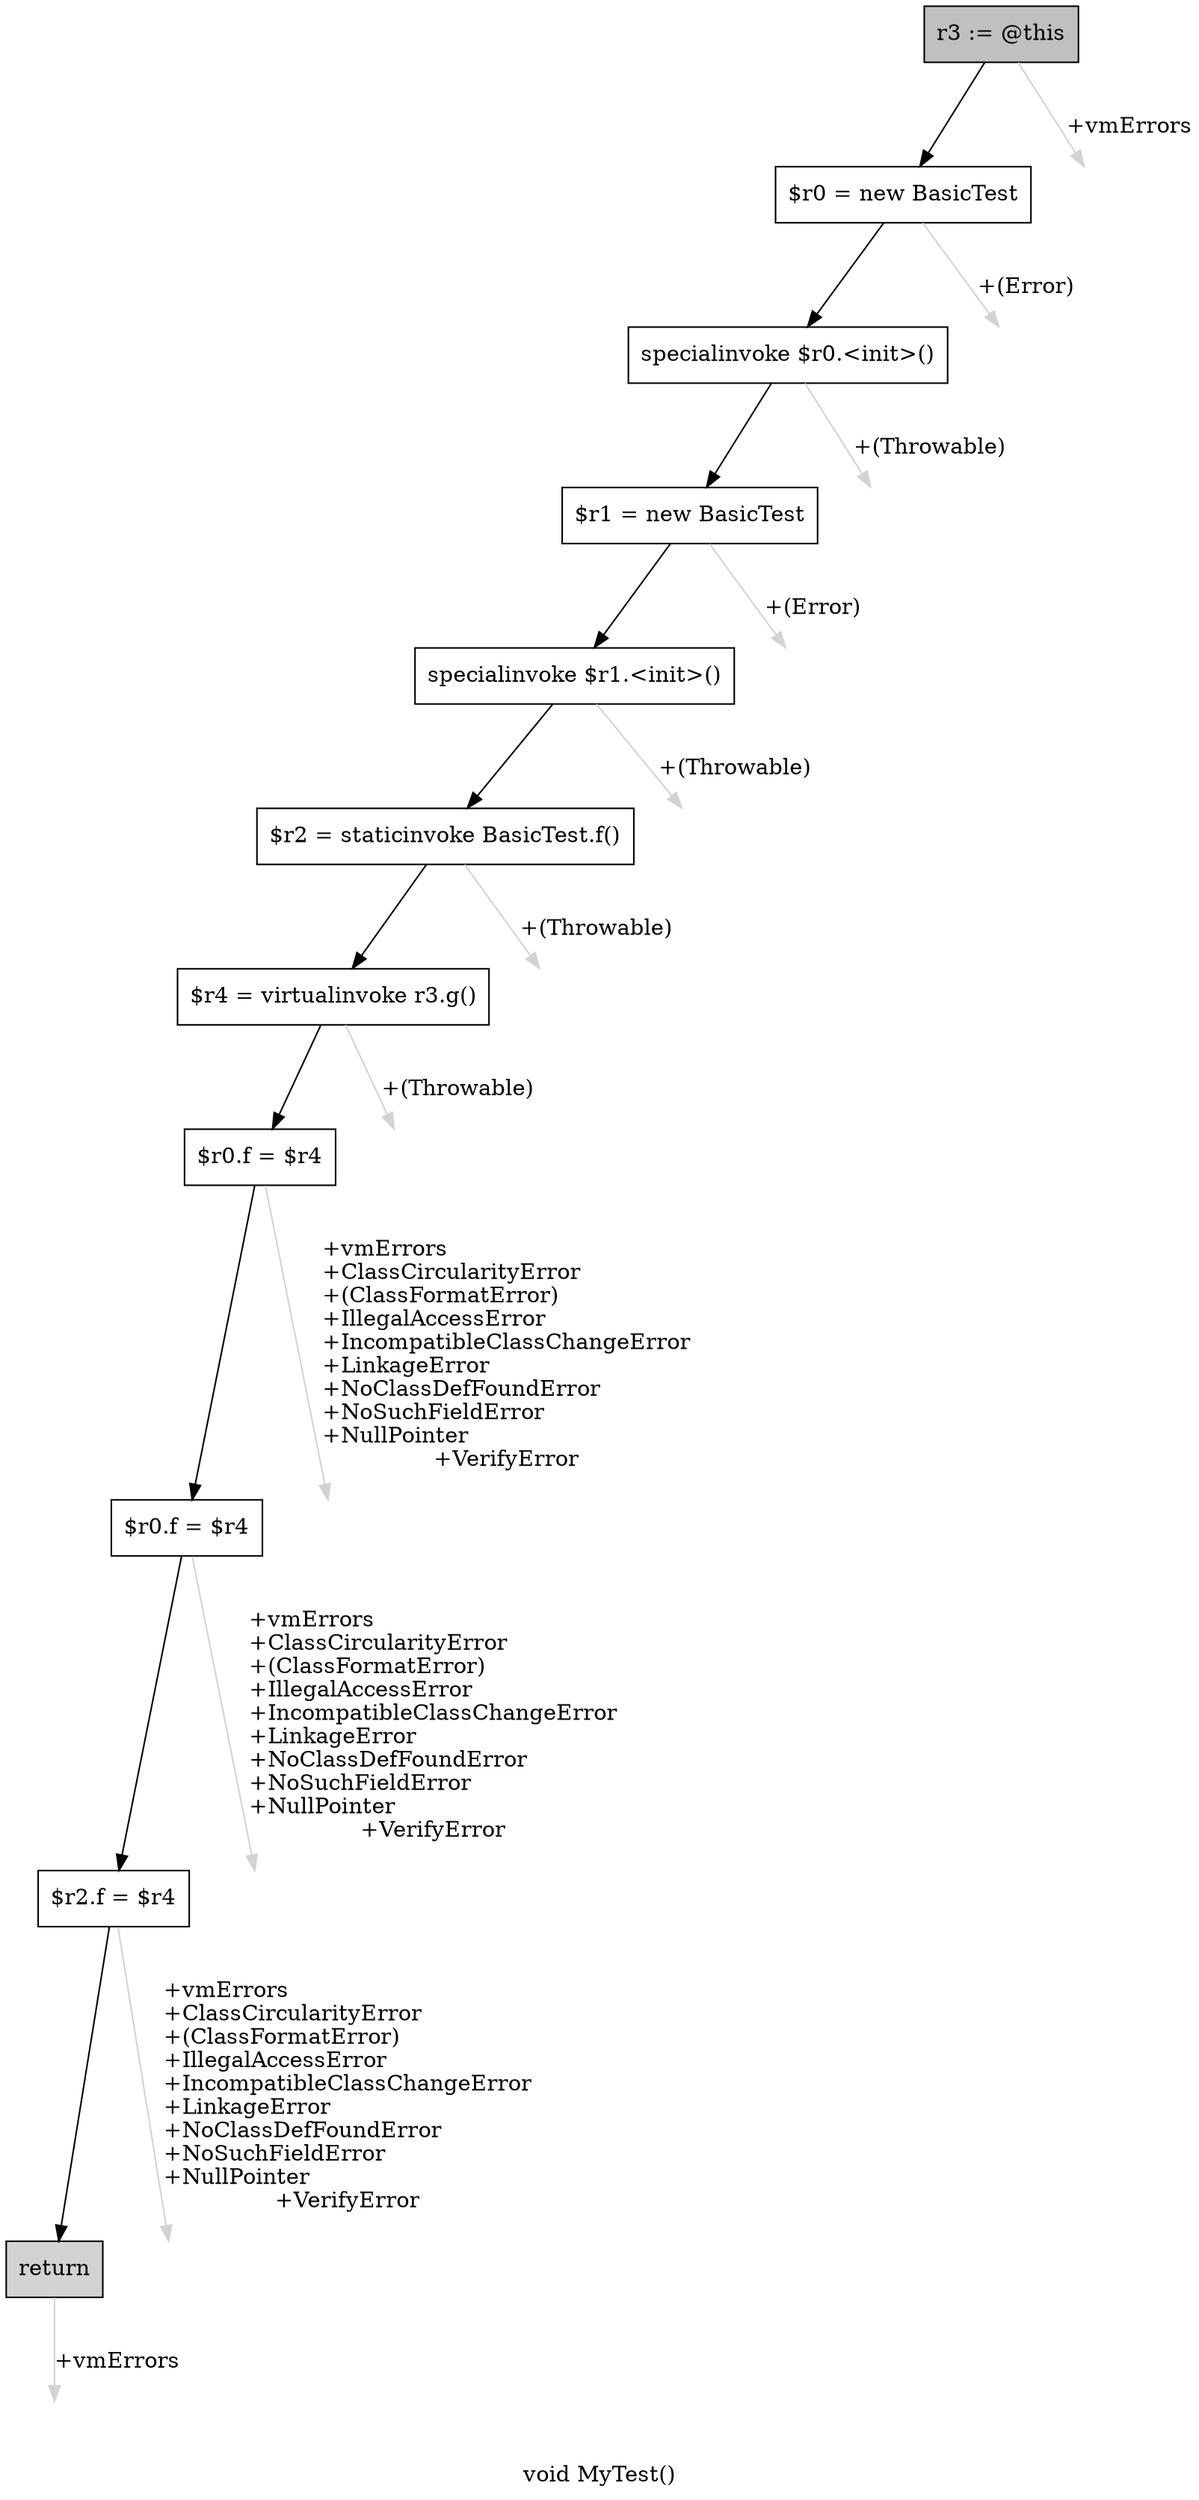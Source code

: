 digraph "void MyTest()" {
    label="void MyTest()";
    node [shape=box];
    "0" [style=filled,fillcolor=gray,label="r3 := @this",];
    "1" [label="$r0 = new BasicTest",];
    "0"->"1" [color=black,];
    "11" [style=invis,label="Esc",];
    "0"->"11" [color=lightgray,label="\l+vmErrors",];
    "2" [label="specialinvoke $r0.<init>()",];
    "1"->"2" [color=black,];
    "12" [style=invis,label="Esc",];
    "1"->"12" [color=lightgray,label="\l+(Error)",];
    "3" [label="$r1 = new BasicTest",];
    "2"->"3" [color=black,];
    "13" [style=invis,label="Esc",];
    "2"->"13" [color=lightgray,label="\l+(Throwable)",];
    "4" [label="specialinvoke $r1.<init>()",];
    "3"->"4" [color=black,];
    "14" [style=invis,label="Esc",];
    "3"->"14" [color=lightgray,label="\l+(Error)",];
    "5" [label="$r2 = staticinvoke BasicTest.f()",];
    "4"->"5" [color=black,];
    "15" [style=invis,label="Esc",];
    "4"->"15" [color=lightgray,label="\l+(Throwable)",];
    "6" [label="$r4 = virtualinvoke r3.g()",];
    "5"->"6" [color=black,];
    "16" [style=invis,label="Esc",];
    "5"->"16" [color=lightgray,label="\l+(Throwable)",];
    "7" [label="$r0.f = $r4",];
    "6"->"7" [color=black,];
    "17" [style=invis,label="Esc",];
    "6"->"17" [color=lightgray,label="\l+(Throwable)",];
    "8" [label="$r0.f = $r4",];
    "7"->"8" [color=black,];
    "18" [style=invis,label="Esc",];
    "7"->"18" [color=lightgray,label="\l+vmErrors\l+ClassCircularityError\l+(ClassFormatError)\l+IllegalAccessError\l+IncompatibleClassChangeError\l+LinkageError\l+NoClassDefFoundError\l+NoSuchFieldError\l+NullPointer\l+VerifyError",];
    "9" [label="$r2.f = $r4",];
    "8"->"9" [color=black,];
    "19" [style=invis,label="Esc",];
    "8"->"19" [color=lightgray,label="\l+vmErrors\l+ClassCircularityError\l+(ClassFormatError)\l+IllegalAccessError\l+IncompatibleClassChangeError\l+LinkageError\l+NoClassDefFoundError\l+NoSuchFieldError\l+NullPointer\l+VerifyError",];
    "10" [style=filled,fillcolor=lightgray,label="return",];
    "9"->"10" [color=black,];
    "20" [style=invis,label="Esc",];
    "9"->"20" [color=lightgray,label="\l+vmErrors\l+ClassCircularityError\l+(ClassFormatError)\l+IllegalAccessError\l+IncompatibleClassChangeError\l+LinkageError\l+NoClassDefFoundError\l+NoSuchFieldError\l+NullPointer\l+VerifyError",];
    "21" [style=invis,label="Esc",];
    "10"->"21" [color=lightgray,label="\l+vmErrors",];
}
